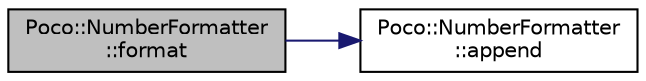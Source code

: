 digraph "Poco::NumberFormatter::format"
{
 // LATEX_PDF_SIZE
  edge [fontname="Helvetica",fontsize="10",labelfontname="Helvetica",labelfontsize="10"];
  node [fontname="Helvetica",fontsize="10",shape=record];
  rankdir="LR";
  Node1 [label="Poco::NumberFormatter\l::format",height=0.2,width=0.4,color="black", fillcolor="grey75", style="filled", fontcolor="black",tooltip=" "];
  Node1 -> Node2 [color="midnightblue",fontsize="10",style="solid"];
  Node2 [label="Poco::NumberFormatter\l::append",height=0.2,width=0.4,color="black", fillcolor="white", style="filled",URL="$classPoco_1_1NumberFormatter.html#a126c1e7fa7fc92e86446c944e3ef9008",tooltip=" "];
}
